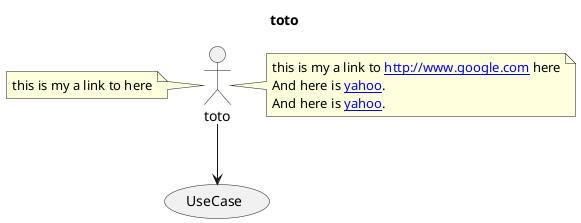 {
  "sha1": "f8jl7velol17i4efm5mygt5l2k1xyqz",
  "insertion": {
    "when": "2024-06-01T09:03:05.747Z",
    "user": "plantuml@gmail.com"
  }
}
@startuml
title toto
'url of toto is [[http://toto]]
'url of UseCase is [[http://UseCase]]
actor toto [[http://toto]]
usecase UseCase [[http://UseCase]]

:toto: --> (UseCase)

note left of toto [[http://note]] {
this is my a link to here
}

note right of toto {
this is my a link to [[http://www.google.com]] here
And here is [[http://www.yahoo.fr yahoo]].
And here is [[http://www.yahoo.fr{This is a toolip} yahoo]].
}


@enduml

